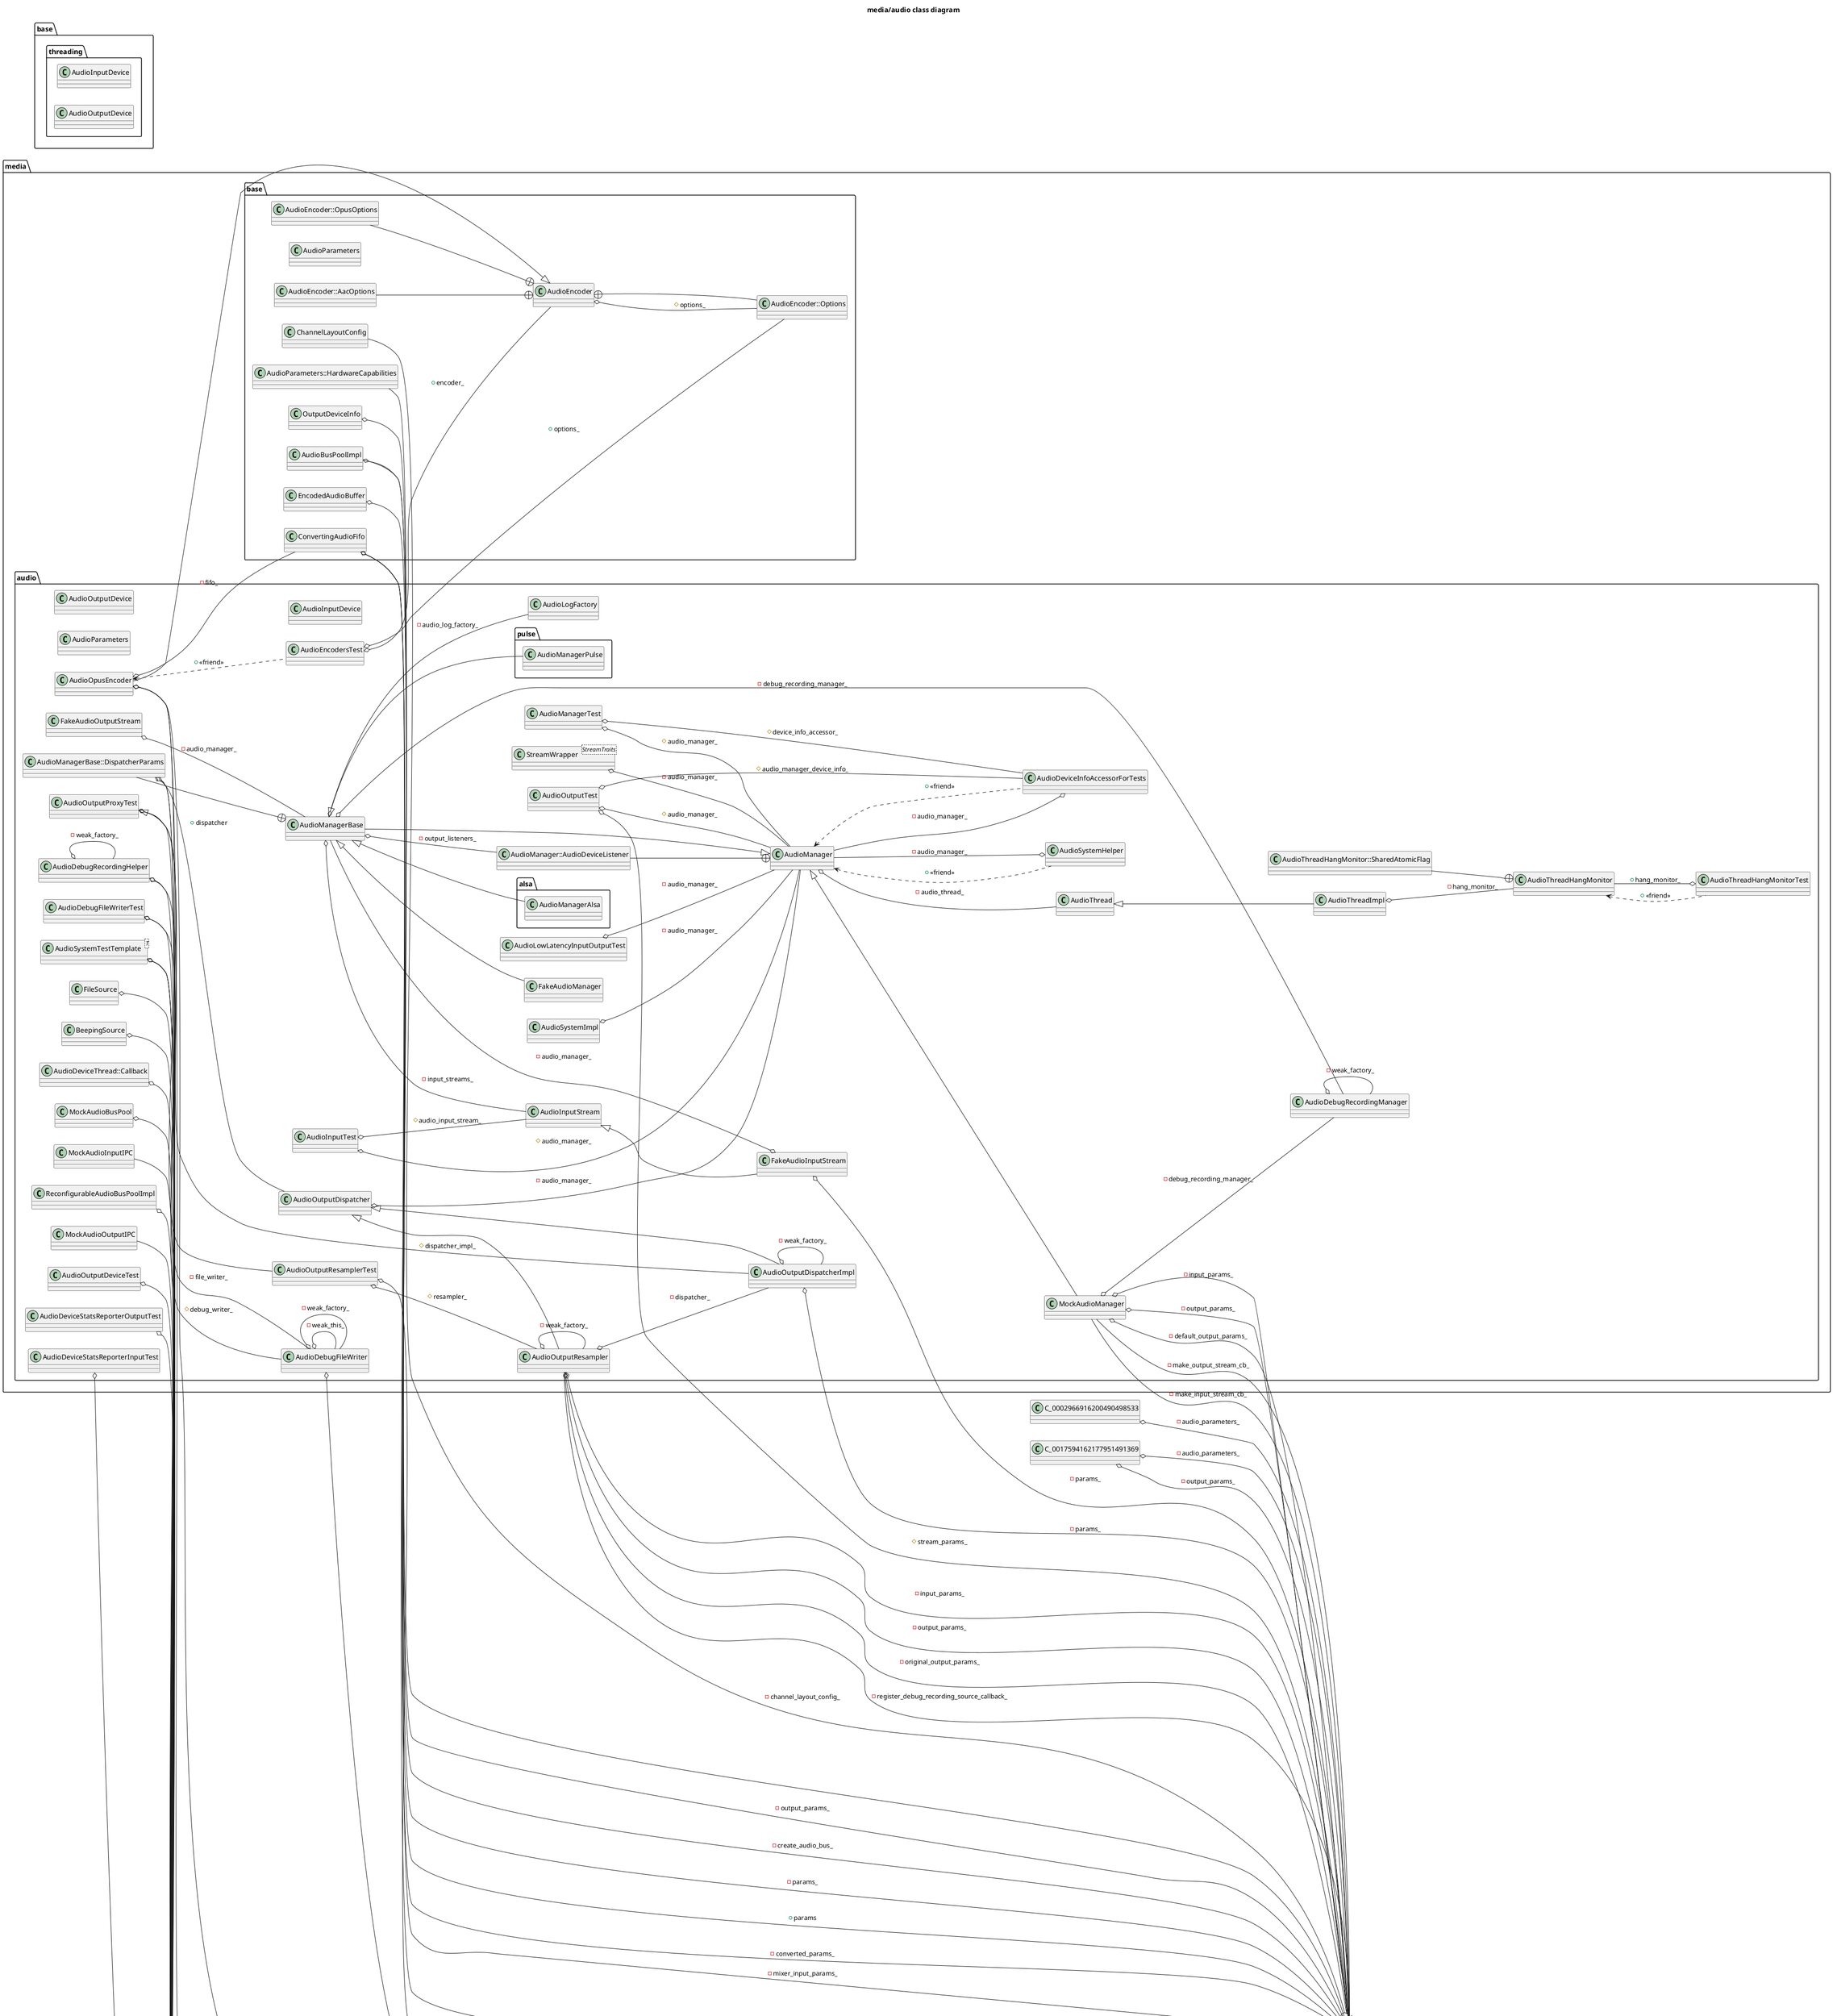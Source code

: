 @startuml
title media/audio class diagram
left to right direction
package [media] as C_0014739096179827029739 {
package [audio] as C_0013894011982918530684 {
class "AudioDebugFileWriter" as C_0002200814836757369683
class C_0002200814836757369683 [[https://github.com/chromium/chromium/blob/83a7a90b87f5e2e225d9d1127dc12e20e33b7eca/media/audio/audio_debug_file_writer.h#L33{AudioDebugFileWriter}]] {
__
}
class "AudioDebugRecordingHelper" as C_0006288562722367712520
class C_0006288562722367712520 [[https://github.com/chromium/chromium/blob/83a7a90b87f5e2e225d9d1127dc12e20e33b7eca/media/audio/audio_debug_recording_helper.h#L43{AudioDebugRecordingHelper}]] {
__
}
class "AudioDebugRecordingManager" as C_0004362786052644000966
class C_0004362786052644000966 [[https://github.com/chromium/chromium/blob/83a7a90b87f5e2e225d9d1127dc12e20e33b7eca/media/audio/audio_debug_recording_manager.h#L55{AudioDebugRecordingManager}]] {
__
}
class "AudioLogFactory" as C_0001083600944224038176
class C_0001083600944224038176 [[https://github.com/chromium/chromium/blob/83a7a90b87f5e2e225d9d1127dc12e20e33b7eca/media/audio/audio_logging.h#L55{AudioLogFactory}]] {
__
}
class "AudioThread" as C_0003358554212502297183
class C_0003358554212502297183 [[https://github.com/chromium/chromium/blob/83a7a90b87f5e2e225d9d1127dc12e20e33b7eca/media/audio/audio_thread.h#L18{AudioThread}]] {
__
}
class "AudioManager" as C_0017791815246413581250
class C_0017791815246413581250 [[https://github.com/chromium/chromium/blob/83a7a90b87f5e2e225d9d1127dc12e20e33b7eca/media/audio/audio_manager.h#L39{AudioManager}]] {
__
}
class "AudioManager::AudioDeviceListener" as C_0011487499754280509294
class C_0011487499754280509294 [[https://github.com/chromium/chromium/blob/83a7a90b87f5e2e225d9d1127dc12e20e33b7eca/media/audio/audio_manager.h#L155{AudioManager##AudioDeviceListener}]] {
__
}
class "AudioInputStream" as C_0017111257259318197643
class C_0017111257259318197643 [[https://github.com/chromium/chromium/blob/83a7a90b87f5e2e225d9d1127dc12e20e33b7eca/media/audio/audio_io.h#L141{AudioInputStream}]] {
__
}
class "AudioOutputDispatcher" as C_0008994694797504747795
class C_0008994694797504747795 [[https://github.com/chromium/chromium/blob/83a7a90b87f5e2e225d9d1127dc12e20e33b7eca/media/audio/audio_output_dispatcher.h#L29{AudioOutputDispatcher}]] {
__
}
class "AudioManagerBase" as C_0008659106613297548014
class C_0008659106613297548014 [[https://github.com/chromium/chromium/blob/83a7a90b87f5e2e225d9d1127dc12e20e33b7eca/media/audio/audio_manager_base.h#L32{AudioManagerBase}]] {
__
}
class "FakeAudioInputStream" as C_0013380996621733598916
class C_0013380996621733598916 [[https://github.com/chromium/chromium/blob/83a7a90b87f5e2e225d9d1127dc12e20e33b7eca/media/audio/fake_audio_input_stream.h#L32{FakeAudioInputStream}]] {
__
}
class "FakeAudioOutputStream" as C_0008982476528019867966
class C_0008982476528019867966 [[https://github.com/chromium/chromium/blob/83a7a90b87f5e2e225d9d1127dc12e20e33b7eca/media/audio/fake_audio_output_stream.h#L24{FakeAudioOutputStream}]] {
__
}
class "FakeAudioManager" as C_0010756720218303793435
class C_0010756720218303793435 [[https://github.com/chromium/chromium/blob/83a7a90b87f5e2e225d9d1127dc12e20e33b7eca/media/audio/fake_audio_manager.h#L16{FakeAudioManager}]] {
__
}
class "AudioSystemHelper" as C_0001188360534847909058
class C_0001188360534847909058 [[https://github.com/chromium/chromium/blob/83a7a90b87f5e2e225d9d1127dc12e20e33b7eca/media/audio/audio_manager.h#L264{AudioSystemHelper}]] {
__
}
class "AudioDeviceInfoAccessorForTests" as C_0002981084089043884719
class C_0002981084089043884719 [[https://github.com/chromium/chromium/blob/83a7a90b87f5e2e225d9d1127dc12e20e33b7eca/media/audio/audio_manager.h#L196{AudioDeviceInfoAccessorForTests}]] {
__
}
class "AudioManagerBase::DispatcherParams" as C_0004181649432723909405
class C_0004181649432723909405 [[https://github.com/chromium/chromium/blob/83a7a90b87f5e2e225d9d1127dc12e20e33b7eca/media/audio/audio_manager_base.h#L179{AudioManagerBase##DispatcherParams}]] {
__
}
class "AudioParameters" as C_0005555317331178194001
class C_0005555317331178194001 [[https://github.com/chromium/chromium/blob/83a7a90b87f5e2e225d9d1127dc12e20e33b7eca/media/audio/audio_logging.h#L14{AudioParameters}]] {
__
}
class "AudioSystemImpl" as C_0005218587183712162112
class C_0005218587183712162112 [[https://github.com/chromium/chromium/blob/83a7a90b87f5e2e225d9d1127dc12e20e33b7eca/media/audio/audio_system_impl.h#L20{AudioSystemImpl}]] {
__
}
class "MockAudioManager" as C_0005264318497039694888
class C_0005264318497039694888 [[https://github.com/chromium/chromium/blob/83a7a90b87f5e2e225d9d1127dc12e20e33b7eca/media/audio/mock_audio_manager.h#L22{MockAudioManager}]] {
__
}
class "AudioSystemTestTemplate<T>" as C_0008294617823035713201
class C_0008294617823035713201 [[https://github.com/chromium/chromium/blob/83a7a90b87f5e2e225d9d1127dc12e20e33b7eca/media/audio/audio_system_test_util.h#L98{AudioSystemTestTemplate}]] {
__
}
class "AudioThreadHangMonitor" as C_0003321959768256090857
class C_0003321959768256090857 [[https://github.com/chromium/chromium/blob/83a7a90b87f5e2e225d9d1127dc12e20e33b7eca/media/audio/audio_thread_hang_monitor.h#L37{AudioThreadHangMonitor}]] {
__
}
class "AudioThreadHangMonitor::SharedAtomicFlag" as C_0009999835151661925682
class C_0009999835151661925682 [[https://github.com/chromium/chromium/blob/83a7a90b87f5e2e225d9d1127dc12e20e33b7eca/media/audio/audio_thread_hang_monitor.h#L86{AudioThreadHangMonitor##SharedAtomicFlag}]] {
__
}
class "AudioThreadImpl" as C_0003491606148245041746
class C_0003491606148245041746 [[https://github.com/chromium/chromium/blob/83a7a90b87f5e2e225d9d1127dc12e20e33b7eca/media/audio/audio_thread_impl.h#L17{AudioThreadImpl}]] {
__
}
class "AudioThreadHangMonitorTest" as C_0004143324526018769156
class C_0004143324526018769156 [[https://github.com/chromium/chromium/blob/83a7a90b87f5e2e225d9d1127dc12e20e33b7eca/media/audio/audio_thread_hang_monitor.h#L84{AudioThreadHangMonitorTest}]] {
__
}
class "AudioInputTest" as C_0003139235120015247013
class C_0003139235120015247013 [[https://github.com/chromium/chromium/blob/83a7a90b87f5e2e225d9d1127dc12e20e33b7eca/media/audio/audio_input_unittest.cc#L115{AudioInputTest}]] {
__
}
class "AudioOutputDispatcherImpl" as C_0004194726398499382102
class C_0004194726398499382102 [[https://github.com/chromium/chromium/blob/83a7a90b87f5e2e225d9d1127dc12e20e33b7eca/media/audio/audio_output_dispatcher_impl.h#L33{AudioOutputDispatcherImpl}]] {
__
}
class "AudioOutputResampler" as C_0011613890889695274868
class C_0011613890889695274868 [[https://github.com/chromium/chromium/blob/83a7a90b87f5e2e225d9d1127dc12e20e33b7eca/media/audio/audio_output_resampler.h#L32{AudioOutputResampler}]] {
__
}
class "FileSource" as C_0014339444560265033847
class C_0014339444560265033847 [[https://github.com/chromium/chromium/blob/83a7a90b87f5e2e225d9d1127dc12e20e33b7eca/media/audio/simple_sources.h#L78{FileSource}]] {
__
}
class "BeepingSource" as C_0000171458334079914642
class C_0000171458334079914642 [[https://github.com/chromium/chromium/blob/83a7a90b87f5e2e225d9d1127dc12e20e33b7eca/media/audio/simple_sources.h#L119{BeepingSource}]] {
__
}
class "AudioDeviceThread::Callback" as C_0013493555436303891324
class C_0013493555436303891324 [[https://github.com/chromium/chromium/blob/83a7a90b87f5e2e225d9d1127dc12e20e33b7eca/media/audio/audio_device_thread.h#L31{AudioDeviceThread##Callback}]] {
__
}
class "AudioOutputDevice" as C_0017594162177951491369
class C_0017594162177951491369 [[https://github.com/chromium/chromium/blob/83a7a90b87f5e2e225d9d1127dc12e20e33b7eca/media/audio/audio_output_device.h#L91{AudioOutputDevice}]] {
__
}
class "AudioOpusEncoder" as C_0009475227325006148307
class C_0009475227325006148307 [[https://github.com/chromium/chromium/blob/83a7a90b87f5e2e225d9d1127dc12e20e33b7eca/media/audio/audio_opus_encoder.h#L28{AudioOpusEncoder}]] {
__
}
class "AudioEncodersTest" as C_0018428793583874811524
class C_0018428793583874811524 [[https://github.com/chromium/chromium/blob/83a7a90b87f5e2e225d9d1127dc12e20e33b7eca/media/audio/audio_opus_encoder.h#L49{AudioEncodersTest}]] {
__
}
class "AudioOutputTest" as C_0000396564536473184504
class C_0000396564536473184504 [[https://github.com/chromium/chromium/blob/83a7a90b87f5e2e225d9d1127dc12e20e33b7eca/media/audio/audio_output_unittest.cc#L38{AudioOutputTest}]] {
__
}
class "MockAudioBusPool" as C_0002694676998781960303
class C_0002694676998781960303 [[https://github.com/chromium/chromium/blob/83a7a90b87f5e2e225d9d1127dc12e20e33b7eca/media/audio/audio_debug_file_writer_unittest.cc#L65{MockAudioBusPool}]] {
__
}
class "AudioDebugFileWriterTest" as C_0002477292956198267967
class C_0002477292956198267967 [[https://github.com/chromium/chromium/blob/83a7a90b87f5e2e225d9d1127dc12e20e33b7eca/media/audio/audio_debug_file_writer_unittest.cc#L102{AudioDebugFileWriterTest}]] {
__
}
package [alsa] as C_0008989576302618638129 {
class "AudioManagerAlsa" as C_0008643707282899021426
class C_0008643707282899021426 [[https://github.com/chromium/chromium/blob/83a7a90b87f5e2e225d9d1127dc12e20e33b7eca/media/audio/alsa/audio_manager_alsa.h#L19{AudioManagerAlsa}]] {
__
}
}
package [pulse] as C_0001477943961466354218 {
class "AudioManagerPulse" as C_0008205494740094913373
class C_0008205494740094913373 [[https://github.com/chromium/chromium/blob/83a7a90b87f5e2e225d9d1127dc12e20e33b7eca/media/audio/pulse/audio_manager_pulse.h#L21{AudioManagerPulse}]] {
__
}
}
class "AudioManagerTest" as C_0006359492970346763595
class C_0006359492970346763595 [[https://github.com/chromium/chromium/blob/83a7a90b87f5e2e225d9d1127dc12e20e33b7eca/media/audio/audio_manager_unittest.cc#L138{AudioManagerTest}]] {
__
}
class "AudioLowLatencyInputOutputTest" as C_0003331029952859779132
class C_0003331029952859779132 [[https://github.com/chromium/chromium/blob/83a7a90b87f5e2e225d9d1127dc12e20e33b7eca/media/audio/audio_low_latency_input_output_unittest.cc#L75{AudioLowLatencyInputOutputTest}]] {
__
}
class "StreamWrapper<StreamTraits>" as C_0003316360318928979662
class C_0003316360318928979662 [[https://github.com/chromium/chromium/blob/83a7a90b87f5e2e225d9d1127dc12e20e33b7eca/media/audio/audio_low_latency_input_output_unittest.cc#L292{StreamWrapper}]] {
__
}
class "AudioInputDevice" as C_0002966916200490498533
class C_0002966916200490498533 [[https://github.com/chromium/chromium/blob/83a7a90b87f5e2e225d9d1127dc12e20e33b7eca/media/audio/audio_input_device.h#L66{AudioInputDevice}]] {
__
}
class "MockAudioInputIPC" as C_0007932514793726367253
class C_0007932514793726367253 [[https://github.com/chromium/chromium/blob/83a7a90b87f5e2e225d9d1127dc12e20e33b7eca/media/audio/audio_input_device_unittest.cc#L35{MockAudioInputIPC}]] {
__
}
class "AudioOutputProxyTest" as C_0007488606464082318776
class C_0007488606464082318776 [[https://github.com/chromium/chromium/blob/83a7a90b87f5e2e225d9d1127dc12e20e33b7eca/media/audio/audio_output_proxy_unittest.cc#L200{AudioOutputProxyTest}]] {
__
}
class "AudioOutputResamplerTest" as C_0001757187964201589713
class C_0001757187964201589713 [[https://github.com/chromium/chromium/blob/83a7a90b87f5e2e225d9d1127dc12e20e33b7eca/media/audio/audio_output_proxy_unittest.cc#L529{AudioOutputResamplerTest}]] {
__
}
class "ReconfigurableAudioBusPoolImpl" as C_0013939566296410783831
class C_0013939566296410783831 [[https://github.com/chromium/chromium/blob/83a7a90b87f5e2e225d9d1127dc12e20e33b7eca/media/audio/reconfigurable_audio_bus_pool.h#L20{ReconfigurableAudioBusPoolImpl}]] {
__
}
class "MockAudioOutputIPC" as C_0012100697518640807724
class C_0012100697518640807724 [[https://github.com/chromium/chromium/blob/83a7a90b87f5e2e225d9d1127dc12e20e33b7eca/media/audio/audio_output_device_unittest.cc#L65{MockAudioOutputIPC}]] {
__
}
class "AudioOutputDeviceTest" as C_0013650028912585334861
class C_0013650028912585334861 [[https://github.com/chromium/chromium/blob/83a7a90b87f5e2e225d9d1127dc12e20e33b7eca/media/audio/audio_output_device_unittest.cc#L86{AudioOutputDeviceTest}]] {
__
}
class "AudioDeviceStatsReporterOutputTest" as C_0000107569407447384356
class C_0000107569407447384356 [[https://github.com/chromium/chromium/blob/83a7a90b87f5e2e225d9d1127dc12e20e33b7eca/media/audio/audio_device_stats_reporter_unittest.cc#L44{AudioDeviceStatsReporterOutputTest}]] {
__
}
class "AudioDeviceStatsReporterInputTest" as C_0018438520964600995049
class C_0018438520964600995049 [[https://github.com/chromium/chromium/blob/83a7a90b87f5e2e225d9d1127dc12e20e33b7eca/media/audio/audio_device_stats_reporter_unittest.cc#L185{AudioDeviceStatsReporterInputTest}]] {
__
}
}
package [base] as C_0004674552675258544440 {
class "ChannelLayoutConfig" as C_0003573239145561005259
class C_0003573239145561005259 [[https://github.com/chromium/chromium/blob/83a7a90b87f5e2e225d9d1127dc12e20e33b7eca/media/base/audio_parameters.h#L121{ChannelLayoutConfig}]] {
__
}
class "AudioParameters" as C_0005555317331178194001
class C_0005555317331178194001 [[https://github.com/chromium/chromium/blob/83a7a90b87f5e2e225d9d1127dc12e20e33b7eca/media/base/audio_parameters.h#L155{AudioParameters}]] {
__
}
class "AudioParameters::HardwareCapabilities" as C_0018201788524742102894
class C_0018201788524742102894 [[https://github.com/chromium/chromium/blob/83a7a90b87f5e2e225d9d1127dc12e20e33b7eca/media/base/audio_parameters.h#L228{AudioParameters##HardwareCapabilities}]] {
__
}
class "OutputDeviceInfo" as C_0001889802193623452627
class C_0001889802193623452627 [[https://github.com/chromium/chromium/blob/83a7a90b87f5e2e225d9d1127dc12e20e33b7eca/media/base/output_device_info.h#L33{OutputDeviceInfo}]] {
__
}
class "AudioBusPoolImpl" as C_0004796064965473067207
class C_0004796064965473067207 [[https://github.com/chromium/chromium/blob/83a7a90b87f5e2e225d9d1127dc12e20e33b7eca/media/base/audio_bus_pool.h#L34{AudioBusPoolImpl}]] {
__
}
class "EncodedAudioBuffer" as C_0006916529942763045452
class C_0006916529942763045452 [[https://github.com/chromium/chromium/blob/83a7a90b87f5e2e225d9d1127dc12e20e33b7eca/media/base/audio_encoder.h#L26{EncodedAudioBuffer}]] {
__
}
class "AudioEncoder" as C_0005322929689018895877
class C_0005322929689018895877 [[https://github.com/chromium/chromium/blob/83a7a90b87f5e2e225d9d1127dc12e20e33b7eca/media/base/audio_encoder.h#L55{AudioEncoder}]] {
__
}
class "AudioEncoder::OpusOptions" as C_0014490991437632172797
class C_0014490991437632172797 [[https://github.com/chromium/chromium/blob/83a7a90b87f5e2e225d9d1127dc12e20e33b7eca/media/base/audio_encoder.h#L59{AudioEncoder##OpusOptions}]] {
__
}
class "AudioEncoder::AacOptions" as C_0017925890709872072660
class C_0017925890709872072660 [[https://github.com/chromium/chromium/blob/83a7a90b87f5e2e225d9d1127dc12e20e33b7eca/media/base/audio_encoder.h#L70{AudioEncoder##AacOptions}]] {
__
}
class "AudioEncoder::Options" as C_0007197761140325470100
class C_0007197761140325470100 [[https://github.com/chromium/chromium/blob/83a7a90b87f5e2e225d9d1127dc12e20e33b7eca/media/base/audio_encoder.h#L76{AudioEncoder##Options}]] {
__
}
class "ConvertingAudioFifo" as C_0007049296402081078948
class C_0007049296402081078948 [[https://github.com/chromium/chromium/blob/83a7a90b87f5e2e225d9d1127dc12e20e33b7eca/media/base/converting_audio_fifo.h#L26{ConvertingAudioFifo}]] {
__
}
}
}
package [base] as C_0004833921248397714067 {
package [threading] as C_0006481933066944110066 {
class "AudioInputDevice" as C_0002966916200490498533
class C_0002966916200490498533 [[https://github.com/chromium/chromium/blob/83a7a90b87f5e2e225d9d1127dc12e20e33b7eca/base/threading/thread_restrictions.h#L325{AudioInputDevice}]] {
__
}
class "AudioOutputDevice" as C_0017594162177951491369
class C_0017594162177951491369 [[https://github.com/chromium/chromium/blob/83a7a90b87f5e2e225d9d1127dc12e20e33b7eca/base/threading/thread_restrictions.h#L326{AudioOutputDevice}]] {
__
}
}
}
C_0002200814836757369683 o-- C_0005555317331178194001 : #params_
C_0002200814836757369683 o-- C_0002200814836757369683 : -weak_this_
C_0002200814836757369683 o-- C_0002200814836757369683 : -weak_factory_
C_0006288562722367712520 o-- C_0005555317331178194001 : -params_
C_0006288562722367712520 o-- C_0002200814836757369683 : -file_writer_
C_0006288562722367712520 o-- C_0006288562722367712520 : -weak_factory_
C_0004362786052644000966 o-- C_0004362786052644000966 : -weak_factory_
C_0017791815246413581250 o-- C_0003358554212502297183 : -audio_thread_
C_0017791815246413581250 <.. C_0001188360534847909058 : +<<friend>>
C_0017791815246413581250 <.. C_0002981084089043884719 : +<<friend>>
C_0011487499754280509294 --+ C_0017791815246413581250
C_0008994694797504747795 o-- C_0017791815246413581250 : -audio_manager_
C_0008659106613297548014 o-- C_0011487499754280509294 : -output_listeners_
C_0008659106613297548014 o-- C_0017111257259318197643 : -input_streams_
C_0008659106613297548014 o-- C_0001083600944224038176 : -audio_log_factory_
C_0008659106613297548014 o-- C_0004362786052644000966 : -debug_recording_manager_
C_0017791815246413581250 <|-- C_0008659106613297548014
C_0013380996621733598916 o-- C_0008659106613297548014 : -audio_manager_
C_0013380996621733598916 o-- C_0005555317331178194001 : -params_
C_0017111257259318197643 <|-- C_0013380996621733598916
C_0008982476528019867966 o-- C_0008659106613297548014 : -audio_manager_
C_0008659106613297548014 <|-- C_0010756720218303793435
C_0001188360534847909058 o-- C_0017791815246413581250 : -audio_manager_
C_0002981084089043884719 o-- C_0017791815246413581250 : -audio_manager_
C_0004181649432723909405 --+ C_0008659106613297548014
C_0004181649432723909405 o-- C_0005555317331178194001 : +input_params
C_0004181649432723909405 o-- C_0005555317331178194001 : +output_params
C_0004181649432723909405 o-- C_0008994694797504747795 : +dispatcher
C_0005218587183712162112 o-- C_0017791815246413581250 : -audio_manager_
C_0005264318497039694888 o-- C_0005555317331178194001 : -input_params_
C_0005264318497039694888 o-- C_0005555317331178194001 : -output_params_
C_0005264318497039694888 o-- C_0005555317331178194001 : -default_output_params_
C_0005264318497039694888 --> C_0005555317331178194001 : -make_output_stream_cb_
C_0005264318497039694888 --> C_0005555317331178194001 : -make_input_stream_cb_
C_0005264318497039694888 o-- C_0004362786052644000966 : -debug_recording_manager_
C_0017791815246413581250 <|-- C_0005264318497039694888
C_0008294617823035713201 o-- C_0005555317331178194001 : #input_params_
C_0008294617823035713201 o-- C_0005555317331178194001 : #output_params_
C_0008294617823035713201 o-- C_0005555317331178194001 : #default_output_params_
C_0003321959768256090857 <.. C_0004143324526018769156 : +<<friend>>
C_0009999835151661925682 --+ C_0003321959768256090857
C_0003491606148245041746 o-- C_0003321959768256090857 : -hang_monitor_
C_0003358554212502297183 <|-- C_0003491606148245041746
C_0004143324526018769156 o-- C_0003321959768256090857 : +hang_monitor_
C_0003139235120015247013 o-- C_0017791815246413581250 : #audio_manager_
C_0003139235120015247013 o-- C_0017111257259318197643 : #audio_input_stream_
C_0004194726398499382102 o-- C_0005555317331178194001 : -params_
C_0004194726398499382102 o-- C_0004194726398499382102 : -weak_factory_
C_0008994694797504747795 <|-- C_0004194726398499382102
C_0011613890889695274868 o-- C_0004194726398499382102 : -dispatcher_
C_0011613890889695274868 o-- C_0005555317331178194001 : -input_params_
C_0011613890889695274868 o-- C_0005555317331178194001 : -output_params_
C_0011613890889695274868 o-- C_0005555317331178194001 : -original_output_params_
C_0011613890889695274868 --> C_0005555317331178194001 : -register_debug_recording_source_callback_
C_0011613890889695274868 o-- C_0011613890889695274868 : -weak_factory_
C_0008994694797504747795 <|-- C_0011613890889695274868
C_0014339444560265033847 o-- C_0005555317331178194001 : -params_
C_0000171458334079914642 o-- C_0005555317331178194001 : -params_
C_0013493555436303891324 o-- C_0005555317331178194001 : #audio_parameters_
C_0009475227325006148307 o-- C_0005555317331178194001 : -input_params_
C_0009475227325006148307 o-- C_0005555317331178194001 : -converted_params_
C_0009475227325006148307 o-- C_0007049296402081078948 : -fifo_
C_0009475227325006148307 o-- C_0005555317331178194001 : -mixer_input_params_
C_0009475227325006148307 <.. C_0018428793583874811524 : +<<friend>>
C_0005322929689018895877 <|-- C_0009475227325006148307
C_0018428793583874811524 o-- C_0007197761140325470100 : +options_
C_0018428793583874811524 o-- C_0005322929689018895877 : +encoder_
C_0000396564536473184504 o-- C_0017791815246413581250 : #audio_manager_
C_0000396564536473184504 o-- C_0002981084089043884719 : #audio_manager_device_info_
C_0000396564536473184504 o-- C_0005555317331178194001 : #stream_params_
C_0002694676998781960303 o-- C_0005555317331178194001 : -params_
C_0002477292956198267967 o-- C_0002200814836757369683 : #debug_writer_
C_0002477292956198267967 o-- C_0005555317331178194001 : #params_
C_0008659106613297548014 <|-- C_0008643707282899021426
C_0008659106613297548014 <|-- C_0008205494740094913373
C_0006359492970346763595 o-- C_0017791815246413581250 : #audio_manager_
C_0006359492970346763595 o-- C_0002981084089043884719 : #device_info_accessor_
C_0003331029952859779132 o-- C_0017791815246413581250 : -audio_manager_
C_0003316360318928979662 o-- C_0017791815246413581250 : -audio_manager_
C_0007932514793726367253 --> C_0005555317331178194001 : +gmock04_CreateStream_44
C_0007488606464082318776 o-- C_0004194726398499382102 : #dispatcher_impl_
C_0007488606464082318776 o-- C_0005555317331178194001 : #params_
C_0001757187964201589713 o-- C_0005555317331178194001 : #resampler_params_
C_0001757187964201589713 o-- C_0011613890889695274868 : #resampler_
C_0007488606464082318776 <|-- C_0001757187964201589713
C_0013939566296410783831 o-- C_0005555317331178194001 : -audio_parameters_
C_0012100697518640807724 --> C_0005555317331178194001 : +gmock02_CreateStream_76
C_0013650028912585334861 o-- C_0005555317331178194001 : #default_audio_parameters_
C_0000107569407447384356 o-- C_0005555317331178194001 : #params_
C_0018438520964600995049 o-- C_0005555317331178194001 : #params_
C_0005555317331178194001 o-- C_0003573239145561005259 : -channel_layout_config_
C_0018201788524742102894 --+ C_0005555317331178194001
C_0001889802193623452627 o-- C_0005555317331178194001 : -output_params_
C_0004796064965473067207 o-- C_0005555317331178194001 : -params_
C_0004796064965473067207 --> C_0005555317331178194001 : -create_audio_bus_
C_0006916529942763045452 o-- C_0005555317331178194001 : +params
C_0005322929689018895877 o-- C_0007197761140325470100 : #options_
C_0014490991437632172797 --+ C_0005322929689018895877
C_0017925890709872072660 --+ C_0005322929689018895877
C_0007197761140325470100 --+ C_0005322929689018895877
C_0007049296402081078948 o-- C_0005555317331178194001 : -input_params_
C_0007049296402081078948 o-- C_0005555317331178194001 : -converted_params_
C_0007049296402081078948 o-- C_0005555317331178194001 : -mixer_input_params_
C_0002966916200490498533 o-- C_0005555317331178194001 : -audio_parameters_
C_0017594162177951491369 o-- C_0005555317331178194001 : -audio_parameters_
C_0017594162177951491369 o-- C_0005555317331178194001 : -output_params_

'Generated with clang-uml, version 0.5.3-16-gf97d420
'LLVM version Ubuntu clang version 18.1.8 (++20240731024944+3b5b5c1ec4a3-1~exp1~20240731145000.144)
@enduml
